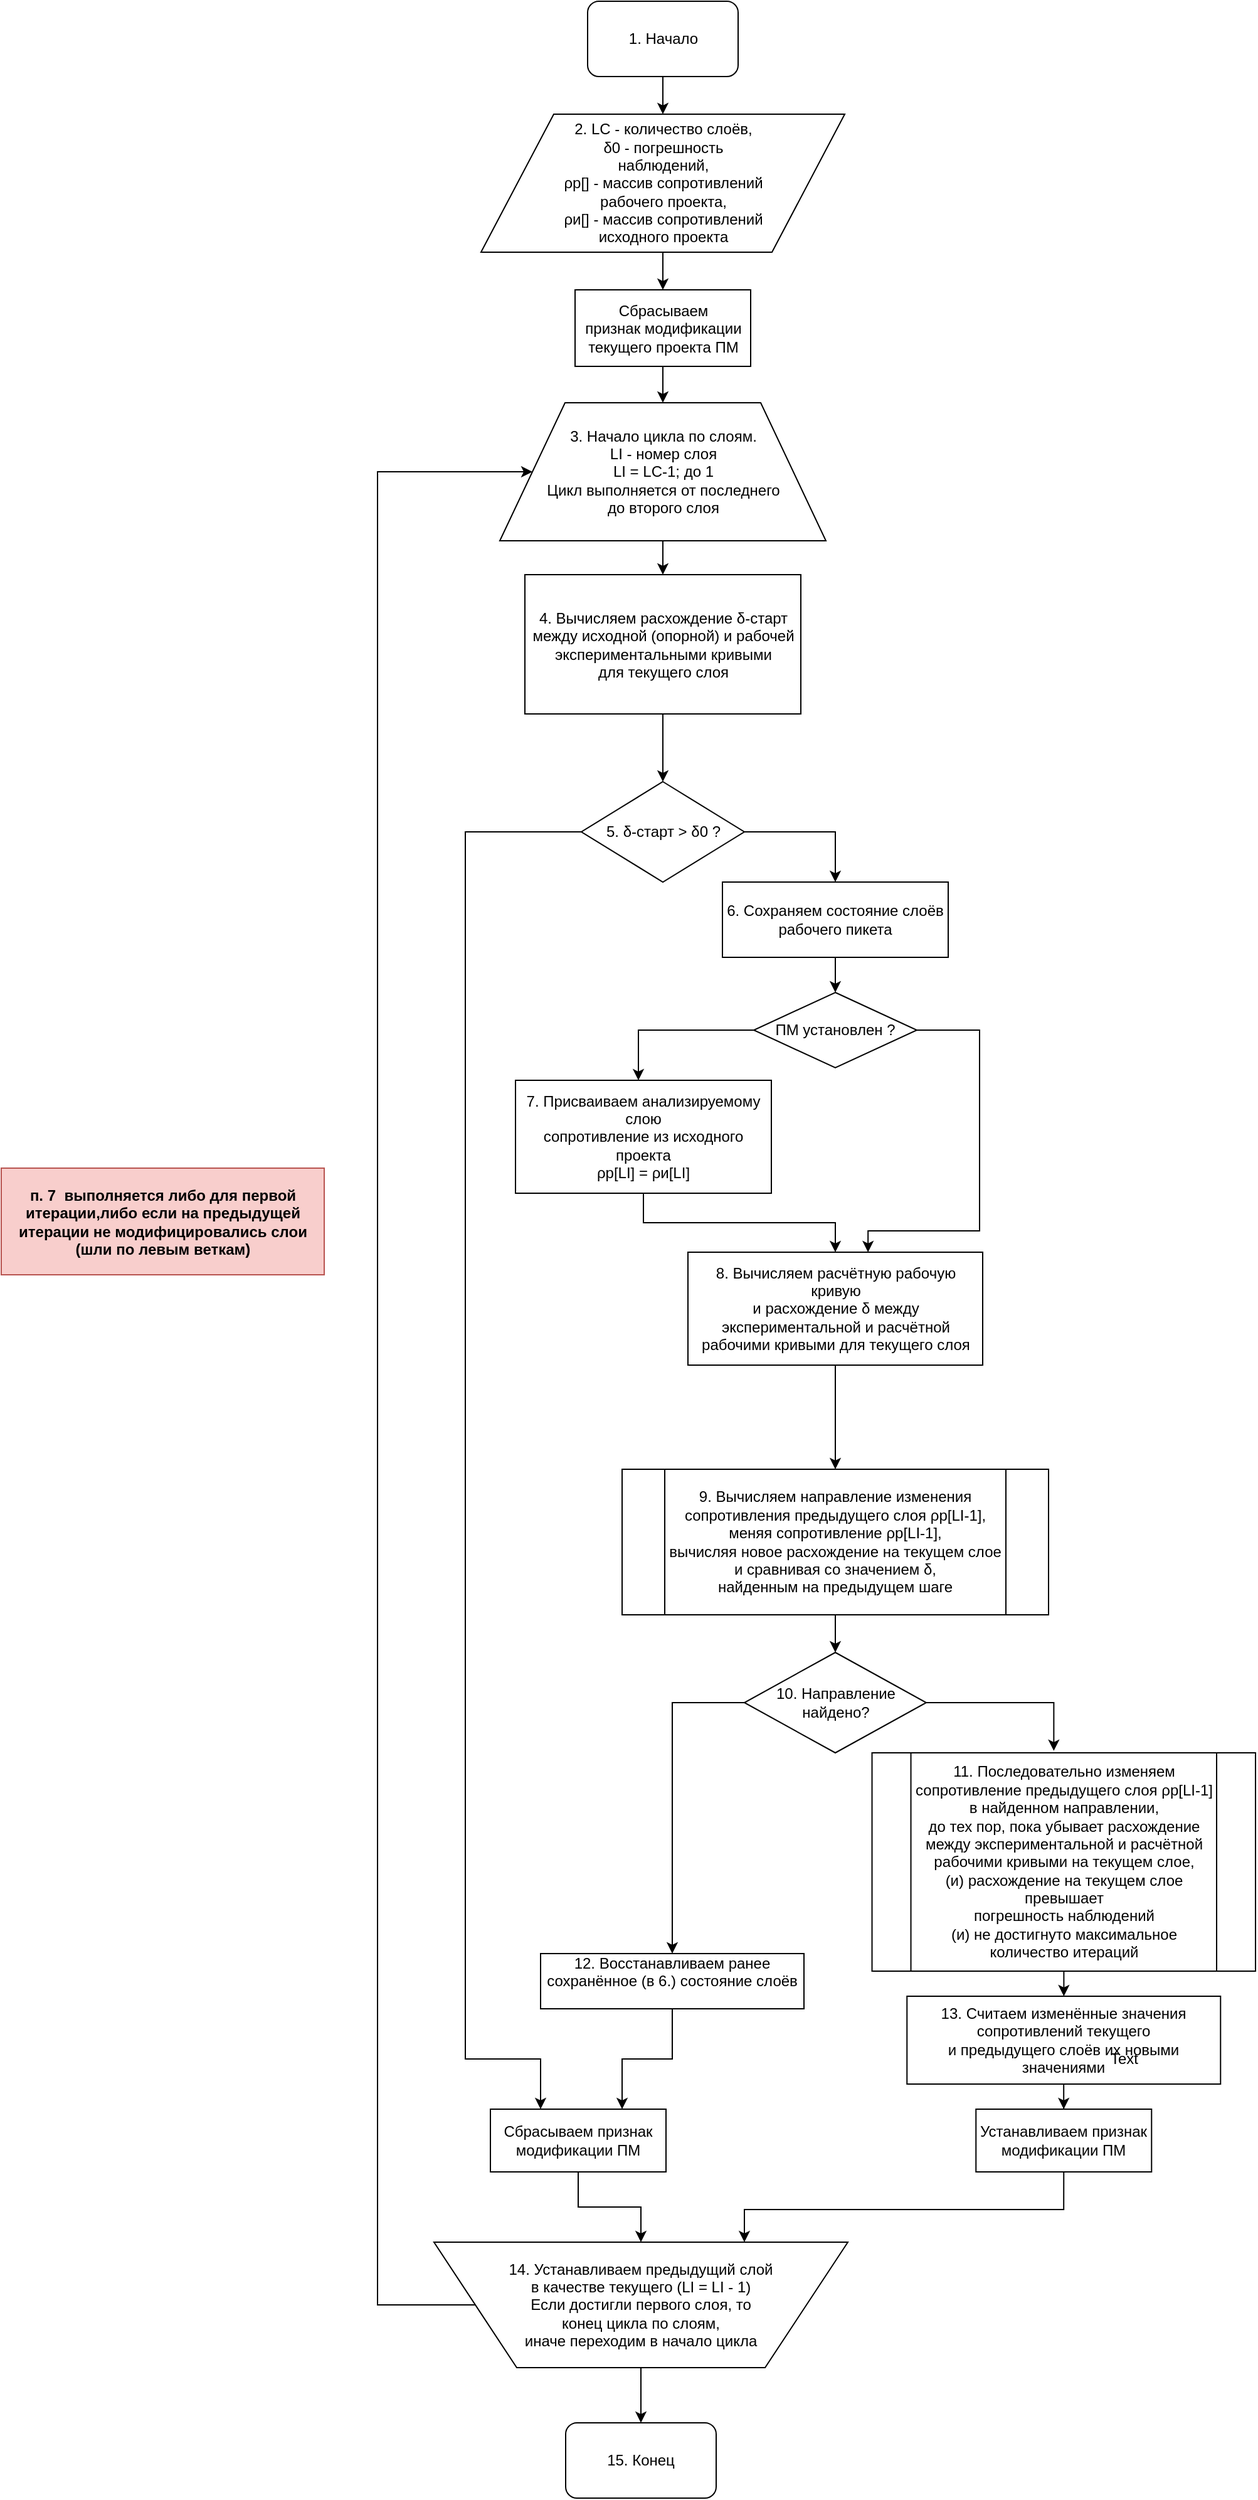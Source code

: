 <mxfile version="12.7.4" type="github">
  <diagram id="MYcP-UznbaHqbxDd1EnT" name="Page-1">
    <mxGraphModel dx="2391" dy="880" grid="1" gridSize="10" guides="1" tooltips="1" connect="1" arrows="1" fold="1" page="1" pageScale="1" pageWidth="827" pageHeight="1169" math="0" shadow="0">
      <root>
        <mxCell id="0" />
        <mxCell id="1" parent="0" />
        <mxCell id="Fly2vRC0832emMeXLDEC-18" value="" style="edgeStyle=orthogonalEdgeStyle;rounded=0;orthogonalLoop=1;jettySize=auto;html=1;" parent="1" source="Fly2vRC0832emMeXLDEC-1" target="Fly2vRC0832emMeXLDEC-3" edge="1">
          <mxGeometry relative="1" as="geometry" />
        </mxCell>
        <mxCell id="Fly2vRC0832emMeXLDEC-1" value="1. Начало" style="rounded=1;whiteSpace=wrap;html=1;" parent="1" vertex="1">
          <mxGeometry x="267.5" y="40" width="120" height="60" as="geometry" />
        </mxCell>
        <mxCell id="X_ASI7xLHjrWCHF8bEUT-5" style="edgeStyle=orthogonalEdgeStyle;rounded=0;orthogonalLoop=1;jettySize=auto;html=1;" edge="1" parent="1" source="Fly2vRC0832emMeXLDEC-3" target="X_ASI7xLHjrWCHF8bEUT-1">
          <mxGeometry relative="1" as="geometry" />
        </mxCell>
        <mxCell id="Fly2vRC0832emMeXLDEC-3" value="&lt;div&gt;2. LC - количество слоёв,&lt;/div&gt;&lt;div&gt;δ0 - погрешность&lt;/div&gt;&lt;div&gt;наблюдений,&lt;/div&gt;&lt;div&gt;ρр[] - массив сопротивлений&lt;/div&gt;&lt;div&gt;рабочего проекта,&lt;/div&gt;&lt;div&gt;ρи[] - массив сопротивлений&lt;/div&gt;&lt;div&gt;исходного проекта&lt;/div&gt;" style="shape=parallelogram;perimeter=parallelogramPerimeter;whiteSpace=wrap;html=1;" parent="1" vertex="1">
          <mxGeometry x="182.5" y="130" width="290" height="110" as="geometry" />
        </mxCell>
        <mxCell id="Fly2vRC0832emMeXLDEC-20" value="" style="edgeStyle=orthogonalEdgeStyle;rounded=0;orthogonalLoop=1;jettySize=auto;html=1;" parent="1" source="Fly2vRC0832emMeXLDEC-4" target="Fly2vRC0832emMeXLDEC-6" edge="1">
          <mxGeometry relative="1" as="geometry" />
        </mxCell>
        <mxCell id="Fly2vRC0832emMeXLDEC-4" value="&lt;div&gt;3. Начало цикла по слоям.&lt;/div&gt;&lt;div&gt;LI - номер слоя&lt;/div&gt;&lt;div&gt;LI = LC-1; до 1&lt;/div&gt;&lt;div&gt;Цикл выполняется от последнего&lt;/div&gt;&lt;div&gt;до второго слоя&lt;/div&gt;" style="shape=trapezoid;perimeter=trapezoidPerimeter;whiteSpace=wrap;html=1;" parent="1" vertex="1">
          <mxGeometry x="197.5" y="360" width="260" height="110" as="geometry" />
        </mxCell>
        <mxCell id="Fly2vRC0832emMeXLDEC-21" value="" style="edgeStyle=orthogonalEdgeStyle;rounded=0;orthogonalLoop=1;jettySize=auto;html=1;" parent="1" source="Fly2vRC0832emMeXLDEC-6" target="Fly2vRC0832emMeXLDEC-7" edge="1">
          <mxGeometry relative="1" as="geometry" />
        </mxCell>
        <mxCell id="Fly2vRC0832emMeXLDEC-6" value="&lt;div&gt;4. Вычисляем расхождение δ-старт&lt;/div&gt;&lt;div&gt;между исходной (опорной) и рабочей&lt;/div&gt;&lt;div&gt;экспериментальными кривыми&lt;/div&gt;&lt;div&gt;для текущего слоя&lt;/div&gt;" style="rounded=0;whiteSpace=wrap;html=1;" parent="1" vertex="1">
          <mxGeometry x="217.5" y="497" width="220" height="111" as="geometry" />
        </mxCell>
        <mxCell id="Fly2vRC0832emMeXLDEC-26" style="edgeStyle=orthogonalEdgeStyle;rounded=0;orthogonalLoop=1;jettySize=auto;html=1;" parent="1" source="Fly2vRC0832emMeXLDEC-7" target="Fly2vRC0832emMeXLDEC-8" edge="1">
          <mxGeometry relative="1" as="geometry">
            <mxPoint x="470" y="757" as="targetPoint" />
            <Array as="points">
              <mxPoint x="465" y="702" />
            </Array>
          </mxGeometry>
        </mxCell>
        <mxCell id="X_ASI7xLHjrWCHF8bEUT-26" style="edgeStyle=orthogonalEdgeStyle;rounded=0;orthogonalLoop=1;jettySize=auto;html=1;" edge="1" parent="1" source="Fly2vRC0832emMeXLDEC-7" target="X_ASI7xLHjrWCHF8bEUT-21">
          <mxGeometry relative="1" as="geometry">
            <Array as="points">
              <mxPoint x="170" y="702" />
              <mxPoint x="170" y="1680" />
              <mxPoint x="230" y="1680" />
            </Array>
          </mxGeometry>
        </mxCell>
        <mxCell id="Fly2vRC0832emMeXLDEC-7" value="5. δ-старт &amp;gt; δ0 ?" style="rhombus;whiteSpace=wrap;html=1;" parent="1" vertex="1">
          <mxGeometry x="262.5" y="662" width="130" height="80" as="geometry" />
        </mxCell>
        <mxCell id="X_ASI7xLHjrWCHF8bEUT-11" style="edgeStyle=orthogonalEdgeStyle;rounded=0;orthogonalLoop=1;jettySize=auto;html=1;" edge="1" parent="1" source="Fly2vRC0832emMeXLDEC-8" target="X_ASI7xLHjrWCHF8bEUT-7">
          <mxGeometry relative="1" as="geometry" />
        </mxCell>
        <mxCell id="Fly2vRC0832emMeXLDEC-8" value="&lt;div&gt;6. Сохраняем состояние слоёв рабочего пикета&lt;/div&gt;" style="rounded=0;whiteSpace=wrap;html=1;" parent="1" vertex="1">
          <mxGeometry x="375" y="742" width="180" height="60" as="geometry" />
        </mxCell>
        <mxCell id="Fly2vRC0832emMeXLDEC-28" style="edgeStyle=orthogonalEdgeStyle;rounded=0;orthogonalLoop=1;jettySize=auto;html=1;entryX=0.5;entryY=0;entryDx=0;entryDy=0;" parent="1" source="Fly2vRC0832emMeXLDEC-9" target="Fly2vRC0832emMeXLDEC-11" edge="1">
          <mxGeometry relative="1" as="geometry" />
        </mxCell>
        <mxCell id="Fly2vRC0832emMeXLDEC-9" value="&lt;div&gt;7. Присваиваем анализируемому слою&lt;/div&gt;&lt;div&gt;сопротивление из исходного&lt;/div&gt;&lt;div&gt;проекта&lt;/div&gt;&lt;div&gt;ρp[LI] = ρи[LI]&lt;/div&gt;" style="rounded=0;whiteSpace=wrap;html=1;" parent="1" vertex="1">
          <mxGeometry x="210" y="900" width="204" height="90" as="geometry" />
        </mxCell>
        <mxCell id="Fly2vRC0832emMeXLDEC-29" style="edgeStyle=orthogonalEdgeStyle;rounded=0;orthogonalLoop=1;jettySize=auto;html=1;entryX=0.5;entryY=0;entryDx=0;entryDy=0;" parent="1" source="Fly2vRC0832emMeXLDEC-11" target="53z4RbjxGHfSaBAxrwgF-1" edge="1">
          <mxGeometry relative="1" as="geometry">
            <mxPoint x="465.0" y="1206" as="targetPoint" />
          </mxGeometry>
        </mxCell>
        <mxCell id="Fly2vRC0832emMeXLDEC-11" value="&lt;div style=&quot;white-space: normal&quot;&gt;8. Вычисляем расчётную рабочую кривую&lt;/div&gt;&lt;div style=&quot;white-space: normal&quot;&gt;и расхождение δ между&lt;/div&gt;&lt;div style=&quot;white-space: normal&quot;&gt;экспериментальной и расчётной&lt;/div&gt;&lt;div style=&quot;white-space: normal&quot;&gt;рабочими кривыми для текущего слоя&lt;/div&gt;" style="rounded=0;whiteSpace=wrap;html=1;" parent="1" vertex="1">
          <mxGeometry x="347.5" y="1037" width="235" height="90" as="geometry" />
        </mxCell>
        <mxCell id="Fly2vRC0832emMeXLDEC-31" style="edgeStyle=orthogonalEdgeStyle;rounded=0;orthogonalLoop=1;jettySize=auto;html=1;entryX=0.474;entryY=-0.009;entryDx=0;entryDy=0;entryPerimeter=0;" parent="1" source="Fly2vRC0832emMeXLDEC-13" target="53z4RbjxGHfSaBAxrwgF-6" edge="1">
          <mxGeometry relative="1" as="geometry">
            <Array as="points">
              <mxPoint x="639" y="1396" />
            </Array>
            <mxPoint x="659" y="1466" as="targetPoint" />
          </mxGeometry>
        </mxCell>
        <mxCell id="Fly2vRC0832emMeXLDEC-37" style="edgeStyle=orthogonalEdgeStyle;rounded=0;orthogonalLoop=1;jettySize=auto;html=1;exitX=0;exitY=0.5;exitDx=0;exitDy=0;" parent="1" source="Fly2vRC0832emMeXLDEC-13" target="Fly2vRC0832emMeXLDEC-16" edge="1">
          <mxGeometry relative="1" as="geometry" />
        </mxCell>
        <mxCell id="Fly2vRC0832emMeXLDEC-13" value="10. Направление найдено?" style="rhombus;whiteSpace=wrap;html=1;" parent="1" vertex="1">
          <mxGeometry x="392.5" y="1356" width="145" height="80" as="geometry" />
        </mxCell>
        <mxCell id="Fly2vRC0832emMeXLDEC-33" style="edgeStyle=orthogonalEdgeStyle;rounded=0;orthogonalLoop=1;jettySize=auto;html=1;entryX=0.25;entryY=1;entryDx=0;entryDy=0;exitX=0.5;exitY=1;exitDx=0;exitDy=0;" parent="1" source="X_ASI7xLHjrWCHF8bEUT-13" target="Fly2vRC0832emMeXLDEC-17" edge="1">
          <mxGeometry relative="1" as="geometry">
            <Array as="points">
              <mxPoint x="647" y="1800" />
              <mxPoint x="393" y="1800" />
            </Array>
            <mxPoint x="647" y="1770" as="sourcePoint" />
          </mxGeometry>
        </mxCell>
        <mxCell id="X_ASI7xLHjrWCHF8bEUT-17" style="edgeStyle=orthogonalEdgeStyle;rounded=0;orthogonalLoop=1;jettySize=auto;html=1;" edge="1" parent="1" source="Fly2vRC0832emMeXLDEC-15" target="X_ASI7xLHjrWCHF8bEUT-13">
          <mxGeometry relative="1" as="geometry" />
        </mxCell>
        <mxCell id="Fly2vRC0832emMeXLDEC-15" value="&lt;div&gt;13. Считаем изменённые значения&lt;/div&gt;&lt;div&gt;сопротивлений текущего&lt;/div&gt;&lt;div&gt;и предыдущего слоёв их новыми значениями&lt;/div&gt;" style="rounded=0;whiteSpace=wrap;html=1;" parent="1" vertex="1">
          <mxGeometry x="522.14" y="1630" width="250" height="70" as="geometry" />
        </mxCell>
        <mxCell id="X_ASI7xLHjrWCHF8bEUT-23" style="edgeStyle=orthogonalEdgeStyle;rounded=0;orthogonalLoop=1;jettySize=auto;html=1;entryX=0.75;entryY=0;entryDx=0;entryDy=0;" edge="1" parent="1" source="Fly2vRC0832emMeXLDEC-16" target="X_ASI7xLHjrWCHF8bEUT-21">
          <mxGeometry relative="1" as="geometry" />
        </mxCell>
        <mxCell id="Fly2vRC0832emMeXLDEC-16" value="&lt;div&gt;12. Восстанавливаем ранее сохранённое (в 6.) состояние слоёв&lt;/div&gt;&lt;div&gt;&lt;br&gt;&lt;/div&gt;" style="rounded=0;whiteSpace=wrap;html=1;" parent="1" vertex="1">
          <mxGeometry x="230" y="1596" width="210" height="44" as="geometry" />
        </mxCell>
        <mxCell id="Fly2vRC0832emMeXLDEC-39" style="edgeStyle=orthogonalEdgeStyle;rounded=0;orthogonalLoop=1;jettySize=auto;html=1;entryX=0;entryY=0.5;entryDx=0;entryDy=0;" parent="1" source="Fly2vRC0832emMeXLDEC-17" target="Fly2vRC0832emMeXLDEC-4" edge="1">
          <mxGeometry relative="1" as="geometry">
            <mxPoint x="190" y="390" as="targetPoint" />
            <Array as="points">
              <mxPoint x="100" y="1876" />
              <mxPoint x="100" y="415" />
            </Array>
          </mxGeometry>
        </mxCell>
        <mxCell id="Fly2vRC0832emMeXLDEC-42" style="edgeStyle=orthogonalEdgeStyle;rounded=0;orthogonalLoop=1;jettySize=auto;html=1;" parent="1" source="Fly2vRC0832emMeXLDEC-17" target="Fly2vRC0832emMeXLDEC-41" edge="1">
          <mxGeometry relative="1" as="geometry" />
        </mxCell>
        <mxCell id="Fly2vRC0832emMeXLDEC-17" value="&lt;div&gt;14. Устанавливаем предыдущий слой&lt;/div&gt;&lt;div&gt;в качестве текущего (LI = LI - 1)&lt;/div&gt;&lt;div&gt;Если достигли первого слоя, то&lt;/div&gt;&lt;div&gt;конец цикла по слоям,&lt;/div&gt;&lt;div&gt;иначе переходим в начало цикла&lt;/div&gt;" style="shape=trapezoid;perimeter=trapezoidPerimeter;whiteSpace=wrap;html=1;direction=west;" parent="1" vertex="1">
          <mxGeometry x="145" y="1826" width="330" height="100" as="geometry" />
        </mxCell>
        <mxCell id="Fly2vRC0832emMeXLDEC-41" value="15. Конец" style="rounded=1;whiteSpace=wrap;html=1;" parent="1" vertex="1">
          <mxGeometry x="250" y="1970" width="120" height="60" as="geometry" />
        </mxCell>
        <mxCell id="53z4RbjxGHfSaBAxrwgF-5" style="edgeStyle=orthogonalEdgeStyle;rounded=0;orthogonalLoop=1;jettySize=auto;html=1;" parent="1" source="53z4RbjxGHfSaBAxrwgF-1" target="Fly2vRC0832emMeXLDEC-13" edge="1">
          <mxGeometry relative="1" as="geometry" />
        </mxCell>
        <mxCell id="53z4RbjxGHfSaBAxrwgF-1" value="&lt;div style=&quot;color: rgb(0 , 0 , 0) ; font-family: &amp;#34;helvetica&amp;#34; ; font-size: 12px ; font-style: normal ; font-variant: normal ; font-weight: 400 ; letter-spacing: normal ; text-align: center ; text-decoration: none ; text-indent: 0px ; text-transform: none ; white-space: normal ; word-spacing: 0px&quot;&gt;9. Вычисляем направление изменения&lt;/div&gt;&lt;div style=&quot;color: rgb(0 , 0 , 0) ; font-family: &amp;#34;helvetica&amp;#34; ; font-size: 12px ; font-style: normal ; font-variant: normal ; font-weight: 400 ; letter-spacing: normal ; text-align: center ; text-decoration: none ; text-indent: 0px ; text-transform: none ; white-space: normal ; word-spacing: 0px&quot;&gt;сопротивления предыдущего слоя ρр[LI-1],&lt;/div&gt;&lt;div style=&quot;color: rgb(0 , 0 , 0) ; font-family: &amp;#34;helvetica&amp;#34; ; font-size: 12px ; font-style: normal ; font-variant: normal ; font-weight: 400 ; letter-spacing: normal ; text-align: center ; text-decoration: none ; text-indent: 0px ; text-transform: none ; white-space: normal ; word-spacing: 0px&quot;&gt;меняя сопротивление ρр[LI-1],&lt;/div&gt;&lt;div style=&quot;color: rgb(0 , 0 , 0) ; font-family: &amp;#34;helvetica&amp;#34; ; font-size: 12px ; font-style: normal ; font-variant: normal ; font-weight: 400 ; letter-spacing: normal ; text-align: center ; text-decoration: none ; text-indent: 0px ; text-transform: none ; white-space: normal ; word-spacing: 0px&quot;&gt;вычисляя новое расхождение на текущем слое&lt;/div&gt;&lt;div style=&quot;color: rgb(0 , 0 , 0) ; font-family: &amp;#34;helvetica&amp;#34; ; font-size: 12px ; font-style: normal ; font-variant: normal ; font-weight: 400 ; letter-spacing: normal ; text-align: center ; text-decoration: none ; text-indent: 0px ; text-transform: none ; white-space: normal ; word-spacing: 0px&quot;&gt;и сравнивая со значением δ,&lt;/div&gt;&lt;div style=&quot;color: rgb(0 , 0 , 0) ; font-family: &amp;#34;helvetica&amp;#34; ; font-size: 12px ; font-style: normal ; font-variant: normal ; font-weight: 400 ; letter-spacing: normal ; text-align: center ; text-decoration: none ; text-indent: 0px ; text-transform: none ; white-space: normal ; word-spacing: 0px&quot;&gt;найденным на предыдущем шаге&lt;/div&gt;" style="shape=process;whiteSpace=wrap;html=1;backgroundOutline=1;" parent="1" vertex="1">
          <mxGeometry x="295" y="1210" width="340" height="116" as="geometry" />
        </mxCell>
        <mxCell id="X_ASI7xLHjrWCHF8bEUT-20" style="edgeStyle=orthogonalEdgeStyle;rounded=0;orthogonalLoop=1;jettySize=auto;html=1;" edge="1" parent="1" source="53z4RbjxGHfSaBAxrwgF-6" target="Fly2vRC0832emMeXLDEC-15">
          <mxGeometry relative="1" as="geometry" />
        </mxCell>
        <mxCell id="53z4RbjxGHfSaBAxrwgF-6" value="&lt;div style=&quot;color: rgb(0 , 0 , 0) ; font-family: &amp;#34;helvetica&amp;#34; ; font-size: 12px ; font-style: normal ; font-variant: normal ; font-weight: 400 ; letter-spacing: normal ; text-align: center ; text-decoration: none ; text-indent: 0px ; text-transform: none ; white-space: normal ; word-spacing: 0px&quot;&gt;11. Последовательно изменяем&lt;/div&gt;&lt;div style=&quot;color: rgb(0 , 0 , 0) ; font-family: &amp;#34;helvetica&amp;#34; ; font-size: 12px ; font-style: normal ; font-variant: normal ; font-weight: 400 ; letter-spacing: normal ; text-align: center ; text-decoration: none ; text-indent: 0px ; text-transform: none ; white-space: normal ; word-spacing: 0px&quot;&gt;сопротивление предыдущего слоя ρр[LI-1]&lt;/div&gt;&lt;div style=&quot;color: rgb(0 , 0 , 0) ; font-family: &amp;#34;helvetica&amp;#34; ; font-size: 12px ; font-style: normal ; font-variant: normal ; font-weight: 400 ; letter-spacing: normal ; text-align: center ; text-decoration: none ; text-indent: 0px ; text-transform: none ; white-space: normal ; word-spacing: 0px&quot;&gt;в найденном направлении,&lt;/div&gt;&lt;div style=&quot;color: rgb(0 , 0 , 0) ; font-family: &amp;#34;helvetica&amp;#34; ; font-size: 12px ; font-style: normal ; font-variant: normal ; font-weight: 400 ; letter-spacing: normal ; text-align: center ; text-decoration: none ; text-indent: 0px ; text-transform: none ; white-space: normal ; word-spacing: 0px&quot;&gt;до тех пор, пока убывает расхождение&lt;/div&gt;&lt;div style=&quot;color: rgb(0 , 0 , 0) ; font-family: &amp;#34;helvetica&amp;#34; ; font-size: 12px ; font-style: normal ; font-variant: normal ; font-weight: 400 ; letter-spacing: normal ; text-align: center ; text-decoration: none ; text-indent: 0px ; text-transform: none ; white-space: normal ; word-spacing: 0px&quot;&gt;между экспериментальной и расчётной&lt;/div&gt;&lt;div style=&quot;color: rgb(0 , 0 , 0) ; font-family: &amp;#34;helvetica&amp;#34; ; font-size: 12px ; font-style: normal ; font-variant: normal ; font-weight: 400 ; letter-spacing: normal ; text-align: center ; text-decoration: none ; text-indent: 0px ; text-transform: none ; white-space: normal ; word-spacing: 0px&quot;&gt;рабочими кривыми на текущем слое,&lt;/div&gt;&lt;div style=&quot;color: rgb(0 , 0 , 0) ; font-family: &amp;#34;helvetica&amp;#34; ; font-size: 12px ; font-style: normal ; font-variant: normal ; font-weight: 400 ; letter-spacing: normal ; text-align: center ; text-decoration: none ; text-indent: 0px ; text-transform: none ; white-space: normal ; word-spacing: 0px&quot;&gt;(и) расхождение на текущем слое превышает&lt;/div&gt;&lt;div style=&quot;color: rgb(0 , 0 , 0) ; font-family: &amp;#34;helvetica&amp;#34; ; font-size: 12px ; font-style: normal ; font-variant: normal ; font-weight: 400 ; letter-spacing: normal ; text-align: center ; text-decoration: none ; text-indent: 0px ; text-transform: none ; white-space: normal ; word-spacing: 0px&quot;&gt;погрешность наблюдений&lt;/div&gt;&lt;div style=&quot;color: rgb(0 , 0 , 0) ; font-family: &amp;#34;helvetica&amp;#34; ; font-size: 12px ; font-style: normal ; font-variant: normal ; font-weight: 400 ; letter-spacing: normal ; text-align: center ; text-decoration: none ; text-indent: 0px ; text-transform: none ; white-space: normal ; word-spacing: 0px&quot;&gt;(и) не достигнуто максимальное&lt;/div&gt;&lt;div style=&quot;color: rgb(0 , 0 , 0) ; font-family: &amp;#34;helvetica&amp;#34; ; font-size: 12px ; font-style: normal ; font-variant: normal ; font-weight: 400 ; letter-spacing: normal ; text-align: center ; text-decoration: none ; text-indent: 0px ; text-transform: none ; white-space: normal ; word-spacing: 0px&quot;&gt;количество итераций&lt;/div&gt;" style="shape=process;whiteSpace=wrap;html=1;backgroundOutline=1;" parent="1" vertex="1">
          <mxGeometry x="494.26" y="1436" width="305.75" height="174" as="geometry" />
        </mxCell>
        <mxCell id="-MVCjyme2rjuKpGSPFJo-1" value="п. 7&amp;nbsp; выполняется либо для первой итерации,либо если на предыдущей итерации не модифицировались слои (шли по левым веткам)" style="rounded=0;whiteSpace=wrap;html=1;fillColor=#f8cecc;strokeColor=#b85450;fontStyle=1" parent="1" vertex="1">
          <mxGeometry x="-200" y="970" width="257.5" height="85" as="geometry" />
        </mxCell>
        <mxCell id="X_ASI7xLHjrWCHF8bEUT-6" style="edgeStyle=orthogonalEdgeStyle;rounded=0;orthogonalLoop=1;jettySize=auto;html=1;" edge="1" parent="1" source="X_ASI7xLHjrWCHF8bEUT-1" target="Fly2vRC0832emMeXLDEC-4">
          <mxGeometry relative="1" as="geometry" />
        </mxCell>
        <mxCell id="X_ASI7xLHjrWCHF8bEUT-1" value="Сбрасываем&lt;br&gt;признак модификации&lt;br&gt;текущего проекта ПМ" style="rounded=0;whiteSpace=wrap;html=1;" vertex="1" parent="1">
          <mxGeometry x="257.5" y="270" width="140" height="61" as="geometry" />
        </mxCell>
        <mxCell id="X_ASI7xLHjrWCHF8bEUT-10" style="edgeStyle=orthogonalEdgeStyle;rounded=0;orthogonalLoop=1;jettySize=auto;html=1;" edge="1" parent="1" source="X_ASI7xLHjrWCHF8bEUT-7" target="Fly2vRC0832emMeXLDEC-9">
          <mxGeometry relative="1" as="geometry">
            <mxPoint x="280" y="860" as="targetPoint" />
            <Array as="points">
              <mxPoint x="308" y="860" />
            </Array>
          </mxGeometry>
        </mxCell>
        <mxCell id="X_ASI7xLHjrWCHF8bEUT-12" style="edgeStyle=orthogonalEdgeStyle;rounded=0;orthogonalLoop=1;jettySize=auto;html=1;exitX=1;exitY=0.5;exitDx=0;exitDy=0;entryX=0.611;entryY=0;entryDx=0;entryDy=0;entryPerimeter=0;" edge="1" parent="1" source="X_ASI7xLHjrWCHF8bEUT-7" target="Fly2vRC0832emMeXLDEC-11">
          <mxGeometry relative="1" as="geometry">
            <mxPoint x="465" y="1020" as="targetPoint" />
            <Array as="points">
              <mxPoint x="580" y="860" />
              <mxPoint x="580" y="1020" />
              <mxPoint x="491" y="1020" />
            </Array>
          </mxGeometry>
        </mxCell>
        <mxCell id="X_ASI7xLHjrWCHF8bEUT-7" value="ПМ установлен ?" style="rhombus;whiteSpace=wrap;html=1;" vertex="1" parent="1">
          <mxGeometry x="400" y="830" width="130" height="60" as="geometry" />
        </mxCell>
        <mxCell id="X_ASI7xLHjrWCHF8bEUT-13" value="Устанавливаем признак модификации ПМ" style="rounded=0;whiteSpace=wrap;html=1;" vertex="1" parent="1">
          <mxGeometry x="577.14" y="1720" width="140" height="50" as="geometry" />
        </mxCell>
        <mxCell id="X_ASI7xLHjrWCHF8bEUT-27" style="edgeStyle=orthogonalEdgeStyle;rounded=0;orthogonalLoop=1;jettySize=auto;html=1;" edge="1" parent="1" source="X_ASI7xLHjrWCHF8bEUT-21" target="Fly2vRC0832emMeXLDEC-17">
          <mxGeometry relative="1" as="geometry" />
        </mxCell>
        <mxCell id="X_ASI7xLHjrWCHF8bEUT-21" value="Сбрасываем признак модификации ПМ" style="rounded=0;whiteSpace=wrap;html=1;" vertex="1" parent="1">
          <mxGeometry x="190" y="1720" width="140" height="50" as="geometry" />
        </mxCell>
        <mxCell id="X_ASI7xLHjrWCHF8bEUT-18" value="Text" style="text;html=1;align=center;verticalAlign=middle;resizable=0;points=[];autosize=1;" vertex="1" parent="1">
          <mxGeometry x="675" y="1670" width="40" height="20" as="geometry" />
        </mxCell>
      </root>
    </mxGraphModel>
  </diagram>
</mxfile>
